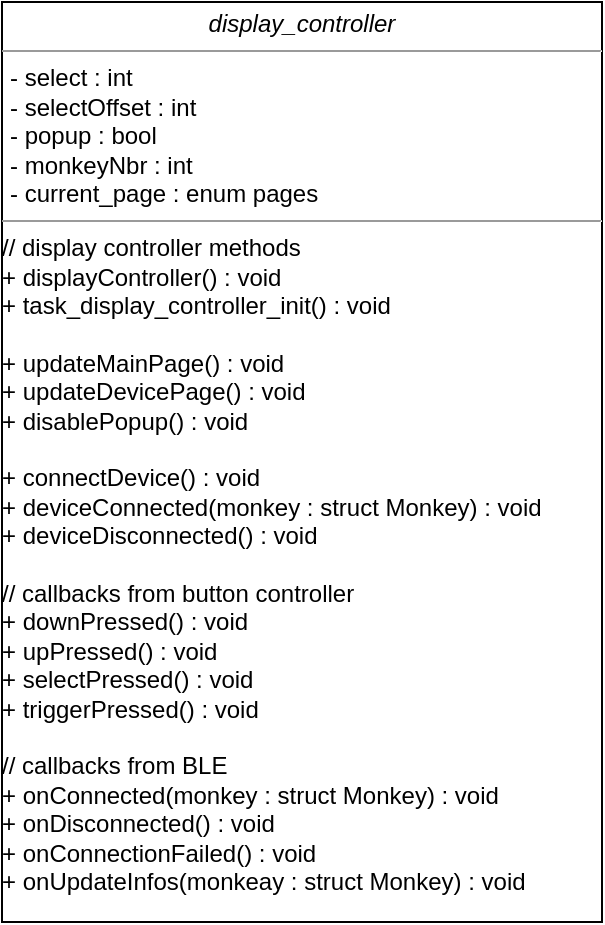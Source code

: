 <mxfile version="24.4.13" type="device">
  <diagram name="Page-1" id="c4acf3e9-155e-7222-9cf6-157b1a14988f">
    <mxGraphModel dx="819" dy="442" grid="1" gridSize="10" guides="1" tooltips="1" connect="1" arrows="1" fold="1" page="1" pageScale="1" pageWidth="850" pageHeight="1100" background="none" math="0" shadow="0">
      <root>
        <mxCell id="0" />
        <mxCell id="1" parent="0" />
        <mxCell id="5d2195bd80daf111-18" value="&lt;p style=&quot;margin:0px;margin-top:4px;text-align:center;&quot;&gt;&lt;i&gt;display_controller&lt;/i&gt;&lt;/p&gt;&lt;hr size=&quot;1&quot;&gt;&lt;p style=&quot;margin:0px;margin-left:4px;&quot;&gt;- select : int&lt;/p&gt;&lt;p style=&quot;margin:0px;margin-left:4px;&quot;&gt;- selectOffset : int&lt;/p&gt;&lt;p style=&quot;margin:0px;margin-left:4px;&quot;&gt;- popup : bool&lt;/p&gt;&lt;p style=&quot;margin:0px;margin-left:4px;&quot;&gt;- monkeyNbr : int&lt;/p&gt;&lt;p style=&quot;margin:0px;margin-left:4px;&quot;&gt;- current_page : enum pages&lt;br&gt;&lt;/p&gt;&lt;hr size=&quot;1&quot;&gt;&lt;div&gt;// display controller methods&lt;br&gt;&lt;/div&gt;&lt;div&gt;+ displayController() : void&lt;/div&gt;&lt;div&gt;+ task_display_controller_init() : void&lt;br&gt;&lt;/div&gt;&lt;div&gt;&lt;br&gt;&lt;/div&gt;&lt;div&gt;+ updateMainPage() : void&lt;/div&gt;&lt;div&gt;&lt;div&gt;+ updateDevicePage() : void&lt;/div&gt;&lt;div&gt;+ disablePopup() : void&lt;br&gt;&lt;/div&gt;&lt;div&gt;&lt;br&gt;&lt;/div&gt;&lt;div&gt;+ connectDevice() : void&lt;/div&gt;&lt;div&gt;+ deviceConnected(monkey : struct Monkey) : void&lt;/div&gt;&lt;div&gt;+ deviceDisconnected() : void&lt;/div&gt;&lt;div&gt;&lt;br&gt;&lt;/div&gt;&lt;div&gt;// callbacks from button controller&lt;/div&gt;&lt;div&gt;+ downPressed() : void&lt;/div&gt;&lt;div&gt;+ upPressed() : void&lt;/div&gt;&lt;div&gt;+ selectPressed() : void&lt;/div&gt;&lt;div&gt;+ triggerPressed() : void&lt;/div&gt;&lt;div&gt;&lt;br&gt;&lt;/div&gt;&lt;div&gt;// callbacks from BLE&lt;/div&gt;&lt;div&gt;+ onConnected(monkey : struct Monkey) : void&lt;/div&gt;&lt;div&gt;+ onDisconnected() : void&lt;/div&gt;&lt;div&gt;+ onConnectionFailed() : void&lt;/div&gt;&lt;div&gt;+ onUpdateInfos(monkeay : struct Monkey) : void&lt;br&gt;&lt;/div&gt;&lt;div&gt;&lt;br&gt;&lt;/div&gt;&lt;br&gt;&lt;/div&gt;&lt;p style=&quot;margin:0px;margin-left:4px;&quot;&gt;&lt;br&gt;&lt;/p&gt;&lt;p style=&quot;margin:0px;margin-left:4px;&quot;&gt;&lt;br&gt;&lt;/p&gt;" style="verticalAlign=top;align=left;overflow=fill;fontSize=12;fontFamily=Helvetica;html=1;rounded=0;shadow=0;comic=0;labelBackgroundColor=none;strokeWidth=1" parent="1" vertex="1">
          <mxGeometry x="80" y="90" width="300" height="460" as="geometry" />
        </mxCell>
      </root>
    </mxGraphModel>
  </diagram>
</mxfile>
